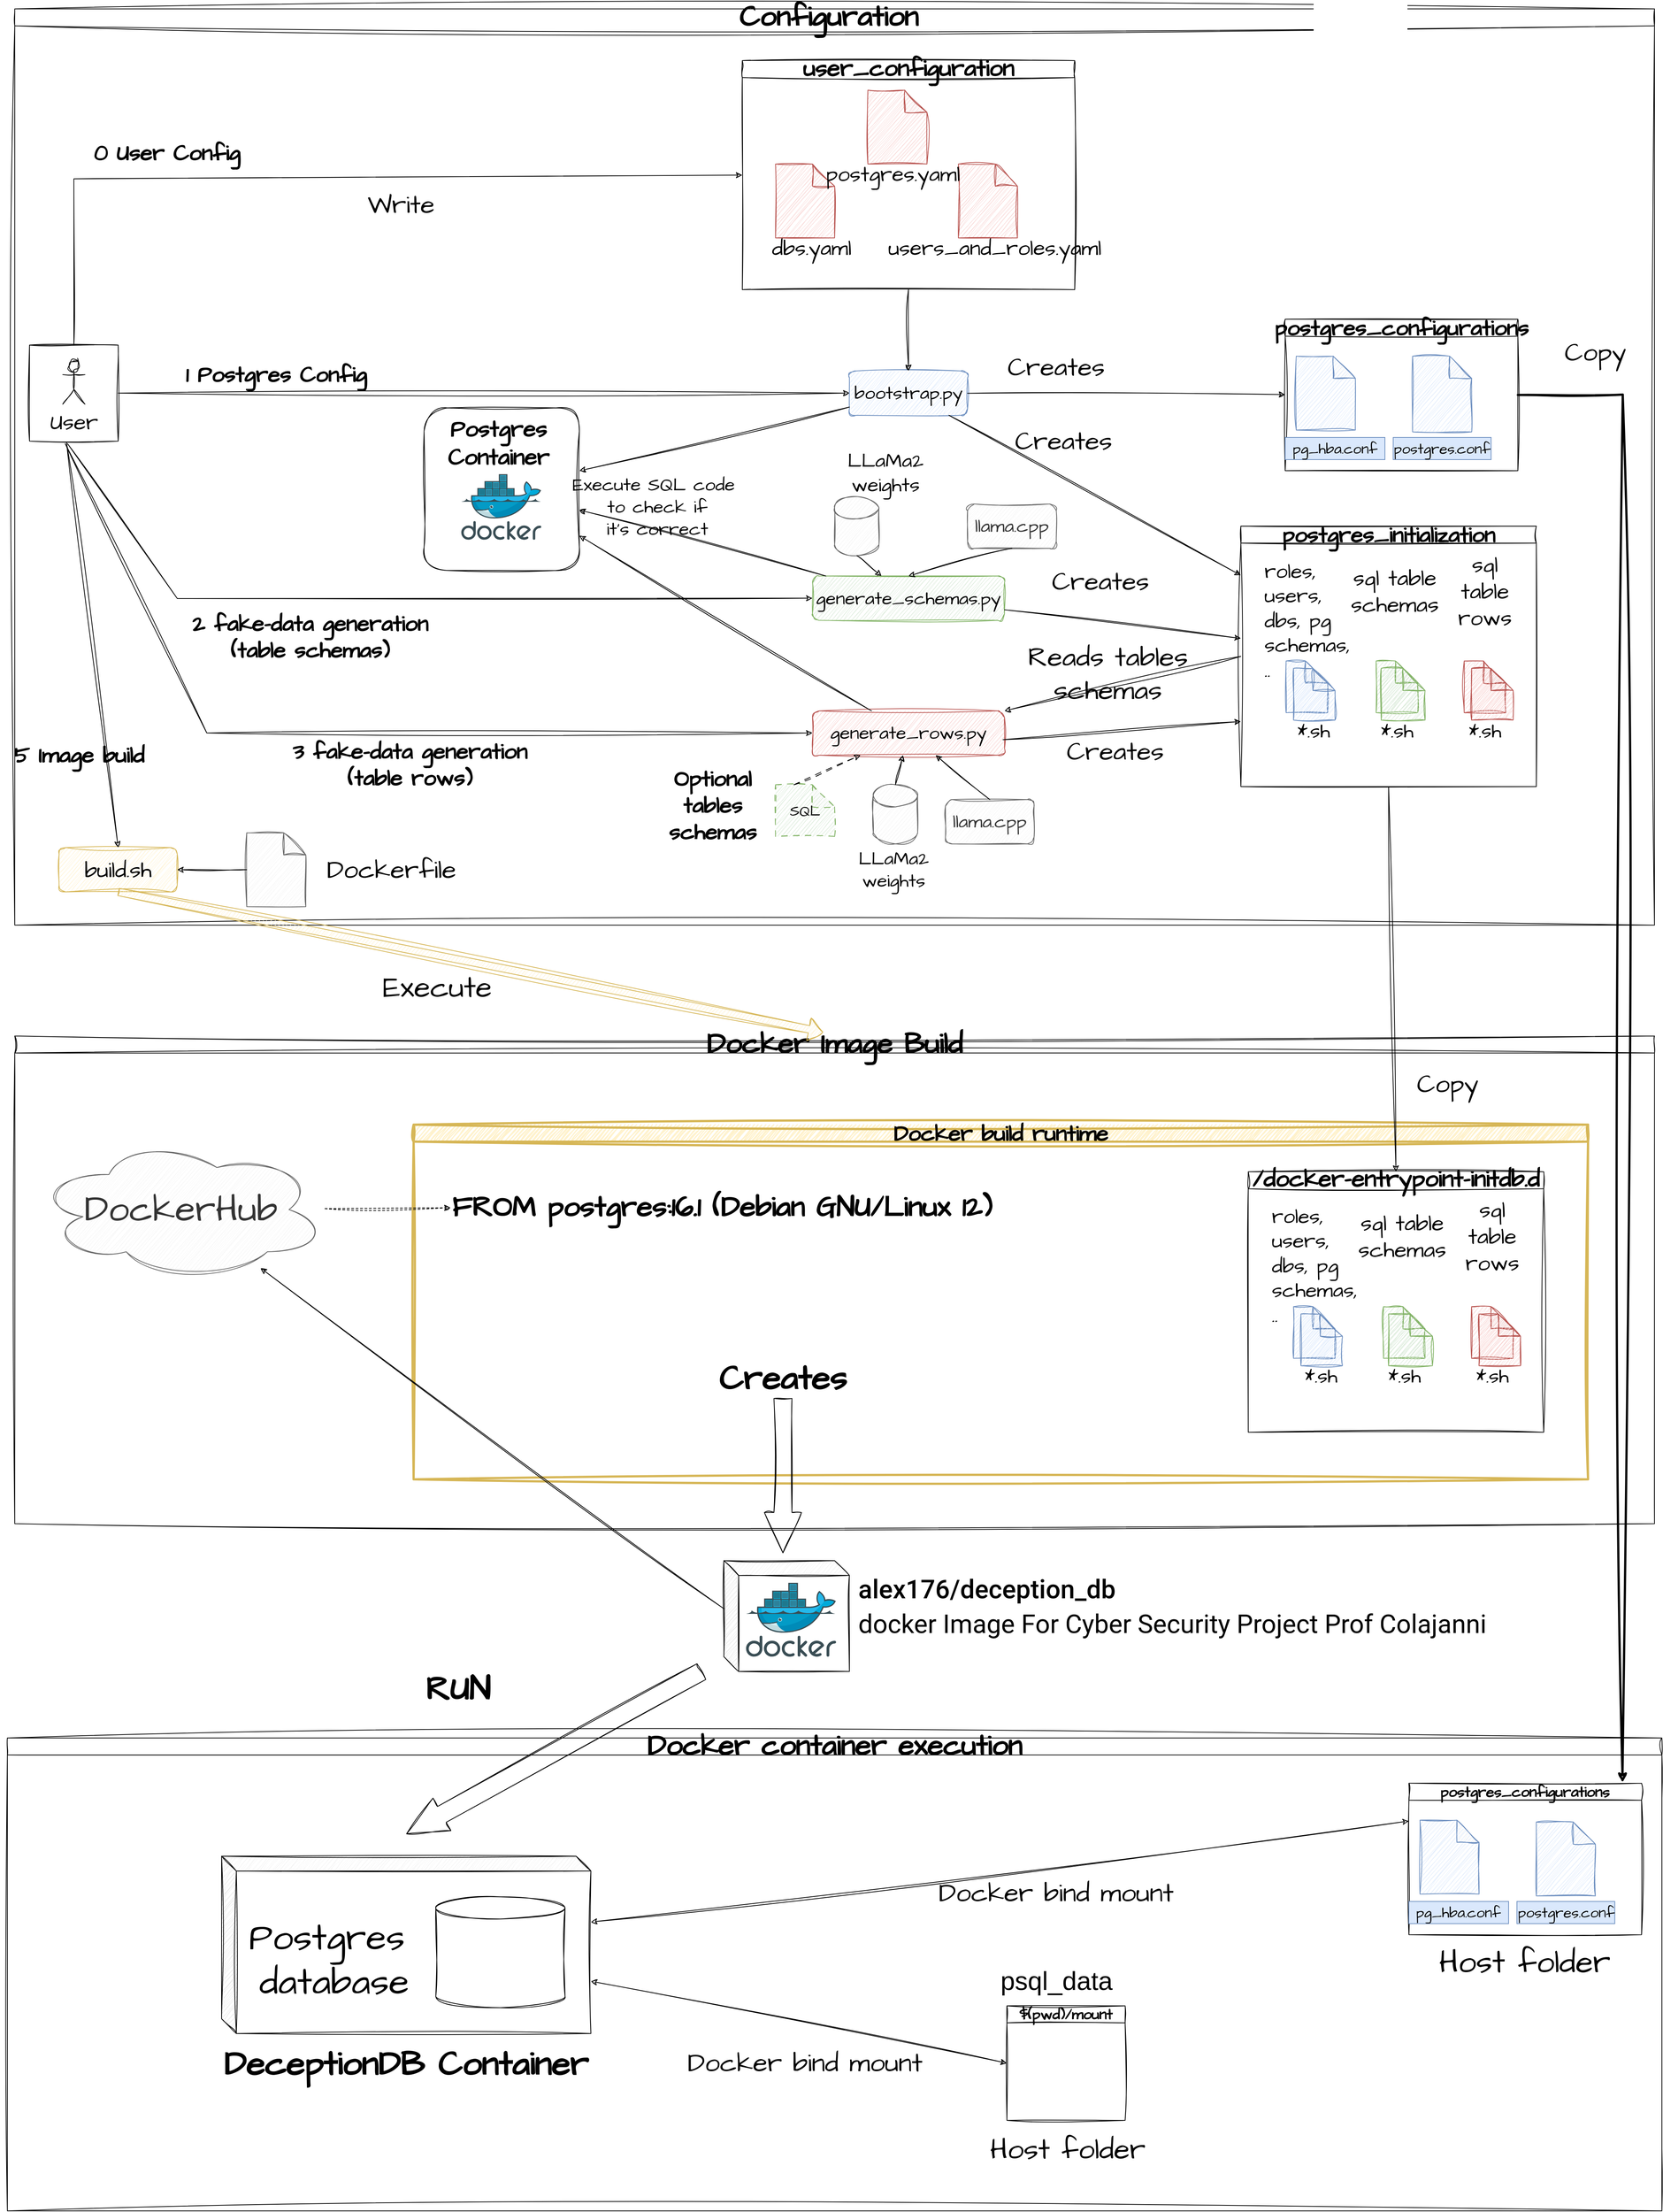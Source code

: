 <mxfile version="22.1.11" type="device">
  <diagram name="Page-1" id="NeK3XjdiZ-DLmEP-HdB3">
    <mxGraphModel dx="7100" dy="4416" grid="1" gridSize="10" guides="1" tooltips="1" connect="1" arrows="1" fold="1" page="1" pageScale="1" pageWidth="850" pageHeight="1100" math="0" shadow="0">
      <root>
        <mxCell id="0" />
        <mxCell id="1" parent="0" />
        <mxCell id="u7gf--NBkjAQ7gdAtoRR-207" value="&lt;font style=&quot;font-size: 39px;&quot;&gt;Configuration&amp;nbsp;&lt;/font&gt;" style="swimlane;whiteSpace=wrap;html=1;sketch=1;hachureGap=4;jiggle=2;curveFitting=1;fontFamily=Architects Daughter;fontSource=https%3A%2F%2Ffonts.googleapis.com%2Fcss%3Ffamily%3DArchitects%2BDaughter;fontSize=20;" parent="1" vertex="1">
          <mxGeometry x="-840" y="-350" width="2220" height="1240" as="geometry" />
        </mxCell>
        <mxCell id="WgfrIu9c5iUUlCu0BucT-2" value="SQL" style="shape=note;whiteSpace=wrap;html=1;backgroundOutline=1;darkOpacity=0.05;sketch=1;hachureGap=4;jiggle=2;curveFitting=1;fontFamily=Architects Daughter;fontSource=https%3A%2F%2Ffonts.googleapis.com%2Fcss%3Ffamily%3DArchitects%2BDaughter;fontSize=20;fillColor=#d5e8d4;strokeColor=#82b366;dashed=1;dashPattern=8 8;" parent="u7gf--NBkjAQ7gdAtoRR-207" vertex="1">
          <mxGeometry x="1030" y="1050" width="80" height="70" as="geometry" />
        </mxCell>
        <mxCell id="WgfrIu9c5iUUlCu0BucT-4" value="Optional&lt;br style=&quot;font-size: 30px;&quot;&gt;tables schemas" style="text;html=1;strokeColor=none;fillColor=none;align=center;verticalAlign=middle;whiteSpace=wrap;rounded=0;fontSize=30;fontFamily=Architects Daughter;fontStyle=1" parent="u7gf--NBkjAQ7gdAtoRR-207" vertex="1">
          <mxGeometry x="890" y="1025" width="110" height="105" as="geometry" />
        </mxCell>
        <mxCell id="Exhd638IV3OhO5gAb91b-2" value="&lt;font style=&quot;font-size: 25px;&quot;&gt;generate_schemas.py&lt;/font&gt;" style="rounded=1;whiteSpace=wrap;html=1;sketch=1;hachureGap=4;jiggle=2;curveFitting=1;fontFamily=Architects Daughter;fontSource=https%3A%2F%2Ffonts.googleapis.com%2Fcss%3Ffamily%3DArchitects%2BDaughter;fontSize=20;fillColor=#d5e8d4;strokeColor=#82b366;" parent="u7gf--NBkjAQ7gdAtoRR-207" vertex="1">
          <mxGeometry x="1080" y="767.5" width="260" height="60" as="geometry" />
        </mxCell>
        <mxCell id="I58NVwEXe63KmJcGhvDg-7" value="&lt;font style=&quot;font-size: 30px;&quot;&gt;postgres_initialization&lt;/font&gt;" style="swimlane;whiteSpace=wrap;html=1;sketch=1;hachureGap=4;jiggle=2;curveFitting=1;fontFamily=Architects Daughter;fontSource=https%3A%2F%2Ffonts.googleapis.com%2Fcss%3Ffamily%3DArchitects%2BDaughter;fontSize=20;startSize=23;" parent="u7gf--NBkjAQ7gdAtoRR-207" vertex="1">
          <mxGeometry x="1660" y="700" width="400" height="352.5" as="geometry" />
        </mxCell>
        <mxCell id="Exhd638IV3OhO5gAb91b-16" value="" style="shape=note;whiteSpace=wrap;html=1;backgroundOutline=1;darkOpacity=0.05;sketch=1;hachureGap=4;jiggle=2;curveFitting=1;fontFamily=Architects Daughter;fontSource=https%3A%2F%2Ffonts.googleapis.com%2Fcss%3Ffamily%3DArchitects%2BDaughter;fontSize=20;fillColor=#dae8fc;strokeColor=#6c8ebf;" parent="I58NVwEXe63KmJcGhvDg-7" vertex="1">
          <mxGeometry x="61.25" y="182.5" width="56.25" height="70" as="geometry" />
        </mxCell>
        <mxCell id="Exhd638IV3OhO5gAb91b-17" value="" style="shape=note;whiteSpace=wrap;html=1;backgroundOutline=1;darkOpacity=0.05;sketch=1;hachureGap=4;jiggle=2;curveFitting=1;fontFamily=Architects Daughter;fontSource=https%3A%2F%2Ffonts.googleapis.com%2Fcss%3Ffamily%3DArchitects%2BDaughter;fontSize=20;fillColor=#dae8fc;strokeColor=#6c8ebf;" parent="I58NVwEXe63KmJcGhvDg-7" vertex="1">
          <mxGeometry x="71.25" y="192.5" width="56.25" height="70" as="geometry" />
        </mxCell>
        <mxCell id="Exhd638IV3OhO5gAb91b-18" value="*.sh" style="text;html=1;strokeColor=none;fillColor=none;align=center;verticalAlign=middle;whiteSpace=wrap;rounded=0;fontSize=27;fontFamily=Architects Daughter;" parent="I58NVwEXe63KmJcGhvDg-7" vertex="1">
          <mxGeometry x="61.25" y="262.5" width="75" height="30" as="geometry" />
        </mxCell>
        <mxCell id="Exhd638IV3OhO5gAb91b-19" value="*.sh" style="text;html=1;strokeColor=none;fillColor=none;align=center;verticalAlign=middle;whiteSpace=wrap;rounded=0;fontSize=27;fontFamily=Architects Daughter;" parent="I58NVwEXe63KmJcGhvDg-7" vertex="1">
          <mxGeometry x="162.97" y="262.5" width="96.56" height="30" as="geometry" />
        </mxCell>
        <mxCell id="Exhd638IV3OhO5gAb91b-20" value="&lt;span style=&quot;font-size: 30px;&quot;&gt;sql table schemas&lt;/span&gt;" style="text;html=1;strokeColor=none;fillColor=none;align=center;verticalAlign=middle;whiteSpace=wrap;rounded=0;fontSize=30;fontFamily=Architects Daughter;" parent="I58NVwEXe63KmJcGhvDg-7" vertex="1">
          <mxGeometry x="173.13" y="72.5" width="70.62" height="30" as="geometry" />
        </mxCell>
        <mxCell id="Exhd638IV3OhO5gAb91b-21" value="&lt;span style=&quot;font-size: 28px;&quot;&gt;roles, users, &lt;br style=&quot;&quot;&gt;dbs, pg schemas, ..&lt;/span&gt;" style="text;html=1;strokeColor=none;fillColor=none;align=left;verticalAlign=middle;whiteSpace=wrap;rounded=0;fontSize=25;fontFamily=Architects Daughter;" parent="I58NVwEXe63KmJcGhvDg-7" vertex="1">
          <mxGeometry x="30.0" y="102.5" width="134.37" height="50" as="geometry" />
        </mxCell>
        <mxCell id="Exhd638IV3OhO5gAb91b-22" value="" style="shape=note;whiteSpace=wrap;html=1;backgroundOutline=1;darkOpacity=0.05;sketch=1;hachureGap=4;jiggle=2;curveFitting=1;fontFamily=Architects Daughter;fontSource=https%3A%2F%2Ffonts.googleapis.com%2Fcss%3Ffamily%3DArchitects%2BDaughter;fontSize=20;fillColor=#d5e8d4;strokeColor=#82b366;" parent="I58NVwEXe63KmJcGhvDg-7" vertex="1">
          <mxGeometry x="183.13" y="182.5" width="56.25" height="70" as="geometry" />
        </mxCell>
        <mxCell id="Exhd638IV3OhO5gAb91b-23" value="" style="shape=note;whiteSpace=wrap;html=1;backgroundOutline=1;darkOpacity=0.05;sketch=1;hachureGap=4;jiggle=2;curveFitting=1;fontFamily=Architects Daughter;fontSource=https%3A%2F%2Ffonts.googleapis.com%2Fcss%3Ffamily%3DArchitects%2BDaughter;fontSize=20;fillColor=#d5e8d4;strokeColor=#82b366;" parent="I58NVwEXe63KmJcGhvDg-7" vertex="1">
          <mxGeometry x="190" y="192.5" width="59.38" height="70" as="geometry" />
        </mxCell>
        <mxCell id="Exhd638IV3OhO5gAb91b-24" value="*.sh" style="text;html=1;strokeColor=none;fillColor=none;align=center;verticalAlign=middle;whiteSpace=wrap;rounded=0;fontSize=27;fontFamily=Architects Daughter;" parent="I58NVwEXe63KmJcGhvDg-7" vertex="1">
          <mxGeometry x="282.19" y="262.5" width="96.56" height="30" as="geometry" />
        </mxCell>
        <mxCell id="Exhd638IV3OhO5gAb91b-25" value="&lt;font style=&quot;font-size: 30px;&quot;&gt;sql table rows&lt;/font&gt;" style="text;html=1;strokeColor=none;fillColor=none;align=center;verticalAlign=middle;whiteSpace=wrap;rounded=0;fontSize=30;fontFamily=Architects Daughter;" parent="I58NVwEXe63KmJcGhvDg-7" vertex="1">
          <mxGeometry x="295.16" y="72.5" width="70.62" height="30" as="geometry" />
        </mxCell>
        <mxCell id="Exhd638IV3OhO5gAb91b-26" value="" style="shape=note;whiteSpace=wrap;html=1;backgroundOutline=1;darkOpacity=0.05;sketch=1;hachureGap=4;jiggle=2;curveFitting=1;fontFamily=Architects Daughter;fontSource=https%3A%2F%2Ffonts.googleapis.com%2Fcss%3Ffamily%3DArchitects%2BDaughter;fontSize=20;fillColor=#f8cecc;strokeColor=#b85450;" parent="I58NVwEXe63KmJcGhvDg-7" vertex="1">
          <mxGeometry x="302.35" y="182.5" width="56.25" height="70" as="geometry" />
        </mxCell>
        <mxCell id="Exhd638IV3OhO5gAb91b-27" value="" style="shape=note;whiteSpace=wrap;html=1;backgroundOutline=1;darkOpacity=0.05;sketch=1;hachureGap=4;jiggle=2;curveFitting=1;fontFamily=Architects Daughter;fontSource=https%3A%2F%2Ffonts.googleapis.com%2Fcss%3Ffamily%3DArchitects%2BDaughter;fontSize=20;fillColor=#f8cecc;strokeColor=#b85450;" parent="I58NVwEXe63KmJcGhvDg-7" vertex="1">
          <mxGeometry x="312.35" y="192.5" width="56.25" height="70" as="geometry" />
        </mxCell>
        <mxCell id="u7gf--NBkjAQ7gdAtoRR-93" value="&lt;font style=&quot;font-size: 30px;&quot;&gt;postgres_configurations&lt;/font&gt;" style="swimlane;whiteSpace=wrap;html=1;sketch=1;hachureGap=4;jiggle=2;curveFitting=1;fontFamily=Architects Daughter;fontSource=https%3A%2F%2Ffonts.googleapis.com%2Fcss%3Ffamily%3DArchitects%2BDaughter;fontSize=20;" parent="u7gf--NBkjAQ7gdAtoRR-207" vertex="1">
          <mxGeometry x="1720" y="420" width="315" height="205" as="geometry" />
        </mxCell>
        <mxCell id="u7gf--NBkjAQ7gdAtoRR-95" value="" style="shape=note;whiteSpace=wrap;html=1;backgroundOutline=1;darkOpacity=0.05;sketch=1;hachureGap=4;jiggle=2;curveFitting=1;fontFamily=Architects Daughter;fontSource=https%3A%2F%2Ffonts.googleapis.com%2Fcss%3Ffamily%3DArchitects%2BDaughter;fontSize=20;fillColor=#dae8fc;strokeColor=#6c8ebf;" parent="u7gf--NBkjAQ7gdAtoRR-93" vertex="1">
          <mxGeometry x="172.5" y="50" width="80" height="102.5" as="geometry" />
        </mxCell>
        <mxCell id="u7gf--NBkjAQ7gdAtoRR-96" value="postgres.conf" style="text;html=1;strokeColor=#6c8ebf;fillColor=#dae8fc;align=center;verticalAlign=middle;whiteSpace=wrap;rounded=0;fontSize=20;fontFamily=Architects Daughter;" parent="u7gf--NBkjAQ7gdAtoRR-93" vertex="1">
          <mxGeometry x="146.25" y="160" width="132.5" height="30" as="geometry" />
        </mxCell>
        <mxCell id="u7gf--NBkjAQ7gdAtoRR-97" value="" style="shape=note;whiteSpace=wrap;html=1;backgroundOutline=1;darkOpacity=0.05;sketch=1;hachureGap=4;jiggle=2;curveFitting=1;fontFamily=Architects Daughter;fontSource=https%3A%2F%2Ffonts.googleapis.com%2Fcss%3Ffamily%3DArchitects%2BDaughter;fontSize=20;fillColor=#dae8fc;strokeColor=#6c8ebf;" parent="u7gf--NBkjAQ7gdAtoRR-93" vertex="1">
          <mxGeometry x="15" y="50" width="80" height="100" as="geometry" />
        </mxCell>
        <mxCell id="u7gf--NBkjAQ7gdAtoRR-98" value="pg_hba.conf" style="text;html=1;strokeColor=#6c8ebf;fillColor=#dae8fc;align=center;verticalAlign=middle;whiteSpace=wrap;rounded=0;fontSize=20;fontFamily=Architects Daughter;" parent="u7gf--NBkjAQ7gdAtoRR-93" vertex="1">
          <mxGeometry y="160" width="135" height="30" as="geometry" />
        </mxCell>
        <mxCell id="I58NVwEXe63KmJcGhvDg-84" value="&lt;font style=&quot;font-size: 30px;&quot;&gt;0 User Config&lt;/font&gt;" style="text;html=1;strokeColor=none;fillColor=none;align=center;verticalAlign=middle;whiteSpace=wrap;rounded=0;fontSize=20;fontFamily=Architects Daughter;fontStyle=1" parent="u7gf--NBkjAQ7gdAtoRR-207" vertex="1">
          <mxGeometry x="80" y="180" width="252.38" height="30" as="geometry" />
        </mxCell>
        <mxCell id="I58NVwEXe63KmJcGhvDg-28" value="" style="shape=cylinder3;whiteSpace=wrap;html=1;boundedLbl=1;backgroundOutline=1;size=15;sketch=1;hachureGap=4;jiggle=2;curveFitting=1;fontFamily=Architects Daughter;fontSource=https%3A%2F%2Ffonts.googleapis.com%2Fcss%3Ffamily%3DArchitects%2BDaughter;fontSize=20;fillColor=#f5f5f5;fontColor=#333333;strokeColor=#666666;" parent="u7gf--NBkjAQ7gdAtoRR-207" vertex="1">
          <mxGeometry x="1162.38" y="1050" width="60" height="80" as="geometry" />
        </mxCell>
        <mxCell id="I58NVwEXe63KmJcGhvDg-29" value="LLaMa2&lt;br style=&quot;font-size: 25px;&quot;&gt;weights" style="text;html=1;strokeColor=none;fillColor=none;align=center;verticalAlign=middle;whiteSpace=wrap;rounded=0;fontSize=25;fontFamily=Architects Daughter;" parent="u7gf--NBkjAQ7gdAtoRR-207" vertex="1">
          <mxGeometry x="1145" y="1150" width="90" height="30" as="geometry" />
        </mxCell>
        <mxCell id="I58NVwEXe63KmJcGhvDg-42" value="llama.cpp" style="rounded=1;whiteSpace=wrap;html=1;sketch=1;hachureGap=4;jiggle=2;curveFitting=1;fontFamily=Architects Daughter;fontSource=https%3A%2F%2Ffonts.googleapis.com%2Fcss%3Ffamily%3DArchitects%2BDaughter;fontSize=25;fillColor=#f5f5f5;fontColor=#333333;strokeColor=#666666;" parent="u7gf--NBkjAQ7gdAtoRR-207" vertex="1">
          <mxGeometry x="1260" y="1070" width="120" height="60" as="geometry" />
        </mxCell>
        <mxCell id="u7gf--NBkjAQ7gdAtoRR-151" value="&lt;font style=&quot;font-size: 25px;&quot;&gt;generate_rows.py&lt;/font&gt;" style="rounded=1;whiteSpace=wrap;html=1;sketch=1;hachureGap=4;jiggle=2;curveFitting=1;fontFamily=Architects Daughter;fontSource=https%3A%2F%2Ffonts.googleapis.com%2Fcss%3Ffamily%3DArchitects%2BDaughter;fontSize=20;fillColor=#f8cecc;strokeColor=#b85450;" parent="u7gf--NBkjAQ7gdAtoRR-207" vertex="1">
          <mxGeometry x="1080" y="950" width="260" height="60" as="geometry" />
        </mxCell>
        <mxCell id="u7gf--NBkjAQ7gdAtoRR-176" value="" style="endArrow=classic;html=1;rounded=0;sketch=1;hachureGap=4;jiggle=2;curveFitting=1;fontFamily=Architects Daughter;fontSource=https%3A%2F%2Ffonts.googleapis.com%2Fcss%3Ffamily%3DArchitects%2BDaughter;fontSize=16;exitX=0.5;exitY=0;exitDx=0;exitDy=0;exitPerimeter=0;" parent="u7gf--NBkjAQ7gdAtoRR-207" source="I58NVwEXe63KmJcGhvDg-28" target="u7gf--NBkjAQ7gdAtoRR-151" edge="1">
          <mxGeometry width="50" height="50" relative="1" as="geometry">
            <mxPoint x="298.12" y="1215" as="sourcePoint" />
            <mxPoint x="168.12" y="1295" as="targetPoint" />
          </mxGeometry>
        </mxCell>
        <mxCell id="u7gf--NBkjAQ7gdAtoRR-177" value="" style="endArrow=classic;html=1;rounded=0;sketch=1;hachureGap=4;jiggle=2;curveFitting=1;fontFamily=Architects Daughter;fontSource=https%3A%2F%2Ffonts.googleapis.com%2Fcss%3Ffamily%3DArchitects%2BDaughter;fontSize=16;exitX=0.5;exitY=0;exitDx=0;exitDy=0;" parent="u7gf--NBkjAQ7gdAtoRR-207" source="I58NVwEXe63KmJcGhvDg-42" target="u7gf--NBkjAQ7gdAtoRR-151" edge="1">
          <mxGeometry width="50" height="50" relative="1" as="geometry">
            <mxPoint x="408.12" y="1385" as="sourcePoint" />
            <mxPoint x="458.12" y="1335" as="targetPoint" />
          </mxGeometry>
        </mxCell>
        <mxCell id="WgfrIu9c5iUUlCu0BucT-5" value="" style="endArrow=classic;html=1;rounded=0;sketch=1;hachureGap=4;jiggle=2;curveFitting=1;fontFamily=Architects Daughter;fontSource=https%3A%2F%2Ffonts.googleapis.com%2Fcss%3Ffamily%3DArchitects%2BDaughter;fontSize=16;exitX=0;exitY=0;exitDx=25;exitDy=0;exitPerimeter=0;entryX=0.25;entryY=1;entryDx=0;entryDy=0;dashed=1;dashPattern=8 8;" parent="u7gf--NBkjAQ7gdAtoRR-207" source="WgfrIu9c5iUUlCu0BucT-2" target="u7gf--NBkjAQ7gdAtoRR-151" edge="1">
          <mxGeometry width="50" height="50" relative="1" as="geometry">
            <mxPoint x="168.12" y="1160" as="sourcePoint" />
            <mxPoint x="218.12" y="1140" as="targetPoint" />
          </mxGeometry>
        </mxCell>
        <mxCell id="Exhd638IV3OhO5gAb91b-31" value="" style="group;fillColor=#f5f5f5;fontColor=#333333;strokeColor=#666666;" parent="u7gf--NBkjAQ7gdAtoRR-207" vertex="1" connectable="0">
          <mxGeometry x="20" y="455" width="120" height="130" as="geometry" />
        </mxCell>
        <mxCell id="Exhd638IV3OhO5gAb91b-30" value="" style="rounded=0;whiteSpace=wrap;html=1;sketch=1;hachureGap=4;jiggle=2;curveFitting=1;fontFamily=Architects Daughter;fontSource=https%3A%2F%2Ffonts.googleapis.com%2Fcss%3Ffamily%3DArchitects%2BDaughter;fontSize=20;" parent="Exhd638IV3OhO5gAb91b-31" vertex="1">
          <mxGeometry width="120" height="130" as="geometry" />
        </mxCell>
        <mxCell id="I58NVwEXe63KmJcGhvDg-4" value="&lt;font style=&quot;font-size: 30px;&quot;&gt;User&lt;/font&gt;" style="shape=umlActor;verticalLabelPosition=bottom;verticalAlign=top;html=1;outlineConnect=0;sketch=1;hachureGap=4;jiggle=2;curveFitting=1;fontFamily=Architects Daughter;fontSource=https%3A%2F%2Ffonts.googleapis.com%2Fcss%3Ffamily%3DArchitects%2BDaughter;fontSize=20;" parent="Exhd638IV3OhO5gAb91b-31" vertex="1">
          <mxGeometry x="45" y="20" width="30" height="60" as="geometry" />
        </mxCell>
        <mxCell id="Exhd638IV3OhO5gAb91b-33" value="" style="endArrow=classic;html=1;rounded=0;sketch=1;hachureGap=4;jiggle=2;curveFitting=1;fontFamily=Architects Daughter;fontSource=https%3A%2F%2Ffonts.googleapis.com%2Fcss%3Ffamily%3DArchitects%2BDaughter;fontSize=16;exitX=0.429;exitY=1.027;exitDx=0;exitDy=0;exitPerimeter=0;entryX=0;entryY=0.5;entryDx=0;entryDy=0;" parent="u7gf--NBkjAQ7gdAtoRR-207" source="Exhd638IV3OhO5gAb91b-30" target="Exhd638IV3OhO5gAb91b-2" edge="1">
          <mxGeometry width="50" height="50" relative="1" as="geometry">
            <mxPoint x="130" y="720" as="sourcePoint" />
            <mxPoint x="180" y="670" as="targetPoint" />
            <Array as="points">
              <mxPoint x="220" y="798" />
            </Array>
          </mxGeometry>
        </mxCell>
        <mxCell id="u7gf--NBkjAQ7gdAtoRR-3" value="2 fake-data generation &lt;br&gt;(table schemas)" style="text;html=1;strokeColor=none;fillColor=none;align=center;verticalAlign=middle;whiteSpace=wrap;rounded=0;fontSize=30;fontFamily=Architects Daughter;fontStyle=1" parent="u7gf--NBkjAQ7gdAtoRR-207" vertex="1">
          <mxGeometry x="50" y="797.5" width="700" height="105" as="geometry" />
        </mxCell>
        <mxCell id="Exhd638IV3OhO5gAb91b-34" value="" style="endArrow=classic;html=1;rounded=0;sketch=1;hachureGap=4;jiggle=2;curveFitting=1;fontFamily=Architects Daughter;fontSource=https%3A%2F%2Ffonts.googleapis.com%2Fcss%3Ffamily%3DArchitects%2BDaughter;fontSize=16;exitX=0.403;exitY=1.027;exitDx=0;exitDy=0;exitPerimeter=0;entryX=0;entryY=0.5;entryDx=0;entryDy=0;" parent="u7gf--NBkjAQ7gdAtoRR-207" source="Exhd638IV3OhO5gAb91b-30" target="u7gf--NBkjAQ7gdAtoRR-151" edge="1">
          <mxGeometry width="50" height="50" relative="1" as="geometry">
            <mxPoint x="81" y="599" as="sourcePoint" />
            <mxPoint x="320" y="780" as="targetPoint" />
            <Array as="points">
              <mxPoint x="260" y="980" />
            </Array>
          </mxGeometry>
        </mxCell>
        <mxCell id="Exhd638IV3OhO5gAb91b-3" value="3 fake-data generation (table rows)" style="text;html=1;strokeColor=none;fillColor=none;align=center;verticalAlign=middle;whiteSpace=wrap;rounded=0;fontSize=30;fontFamily=Architects Daughter;fontStyle=1" parent="u7gf--NBkjAQ7gdAtoRR-207" vertex="1">
          <mxGeometry x="350" y="970" width="370" height="105" as="geometry" />
        </mxCell>
        <mxCell id="Exhd638IV3OhO5gAb91b-43" value="" style="shape=cylinder3;whiteSpace=wrap;html=1;boundedLbl=1;backgroundOutline=1;size=15;sketch=1;hachureGap=4;jiggle=2;curveFitting=1;fontFamily=Architects Daughter;fontSource=https%3A%2F%2Ffonts.googleapis.com%2Fcss%3Ffamily%3DArchitects%2BDaughter;fontSize=20;fillColor=#f5f5f5;fontColor=#333333;strokeColor=#666666;" parent="u7gf--NBkjAQ7gdAtoRR-207" vertex="1">
          <mxGeometry x="1110" y="660" width="60" height="80" as="geometry" />
        </mxCell>
        <mxCell id="Exhd638IV3OhO5gAb91b-44" value="LLaMa2&lt;br style=&quot;font-size: 27px;&quot;&gt;weights" style="text;html=1;strokeColor=none;fillColor=none;align=center;verticalAlign=middle;whiteSpace=wrap;rounded=0;fontSize=27;fontFamily=Architects Daughter;" parent="u7gf--NBkjAQ7gdAtoRR-207" vertex="1">
          <mxGeometry x="1067.62" y="592.5" width="222.38" height="70" as="geometry" />
        </mxCell>
        <mxCell id="Exhd638IV3OhO5gAb91b-45" value="llama.cpp" style="rounded=1;whiteSpace=wrap;html=1;sketch=1;hachureGap=4;jiggle=2;curveFitting=1;fontFamily=Architects Daughter;fontSource=https%3A%2F%2Ffonts.googleapis.com%2Fcss%3Ffamily%3DArchitects%2BDaughter;fontSize=25;fillColor=#f5f5f5;fontColor=#333333;strokeColor=#666666;" parent="u7gf--NBkjAQ7gdAtoRR-207" vertex="1">
          <mxGeometry x="1290" y="670" width="120" height="60" as="geometry" />
        </mxCell>
        <mxCell id="Exhd638IV3OhO5gAb91b-46" value="" style="endArrow=classic;html=1;rounded=0;sketch=1;hachureGap=4;jiggle=2;curveFitting=1;fontFamily=Architects Daughter;fontSource=https%3A%2F%2Ffonts.googleapis.com%2Fcss%3Ffamily%3DArchitects%2BDaughter;fontSize=16;exitX=0.5;exitY=1;exitDx=0;exitDy=0;exitPerimeter=0;" parent="u7gf--NBkjAQ7gdAtoRR-207" source="Exhd638IV3OhO5gAb91b-43" edge="1" target="Exhd638IV3OhO5gAb91b-2">
          <mxGeometry width="50" height="50" relative="1" as="geometry">
            <mxPoint x="285.25" y="930" as="sourcePoint" />
            <mxPoint x="440" y="825" as="targetPoint" />
          </mxGeometry>
        </mxCell>
        <mxCell id="Exhd638IV3OhO5gAb91b-47" value="" style="endArrow=classic;html=1;rounded=0;sketch=1;hachureGap=4;jiggle=2;curveFitting=1;fontFamily=Architects Daughter;fontSource=https%3A%2F%2Ffonts.googleapis.com%2Fcss%3Ffamily%3DArchitects%2BDaughter;fontSize=16;exitX=0.5;exitY=1;exitDx=0;exitDy=0;entryX=0.5;entryY=0;entryDx=0;entryDy=0;" parent="u7gf--NBkjAQ7gdAtoRR-207" source="Exhd638IV3OhO5gAb91b-45" target="Exhd638IV3OhO5gAb91b-2" edge="1">
          <mxGeometry width="50" height="50" relative="1" as="geometry">
            <mxPoint x="395.25" y="1100" as="sourcePoint" />
            <mxPoint x="459.25" y="885" as="targetPoint" />
          </mxGeometry>
        </mxCell>
        <mxCell id="Exhd638IV3OhO5gAb91b-50" value="Reads tables schemas" style="text;html=1;strokeColor=none;fillColor=none;align=center;verticalAlign=middle;whiteSpace=wrap;rounded=0;fontSize=37;fontFamily=Architects Daughter;" parent="u7gf--NBkjAQ7gdAtoRR-207" vertex="1">
          <mxGeometry x="1370" y="863" width="220" height="75" as="geometry" />
        </mxCell>
        <mxCell id="VpPWr0_xW_Otw61e6Fki-6" value="" style="group" parent="u7gf--NBkjAQ7gdAtoRR-207" vertex="1" connectable="0">
          <mxGeometry x="460" y="540" width="680" height="220" as="geometry" />
        </mxCell>
        <mxCell id="VpPWr0_xW_Otw61e6Fki-4" value="" style="rounded=1;whiteSpace=wrap;html=1;sketch=1;hachureGap=4;jiggle=2;curveFitting=1;fontFamily=Architects Daughter;fontSource=https%3A%2F%2Ffonts.googleapis.com%2Fcss%3Ffamily%3DArchitects%2BDaughter;fontSize=20;" parent="VpPWr0_xW_Otw61e6Fki-6" vertex="1">
          <mxGeometry x="94.168" width="210.23" height="220" as="geometry" />
        </mxCell>
        <mxCell id="VpPWr0_xW_Otw61e6Fki-3" value="" style="image;sketch=0;aspect=fixed;html=1;points=[];align=center;fontSize=12;image=img/lib/mscae/Docker.svg;hachureGap=4;jiggle=2;curveFitting=1;fontFamily=Architects Daughter;fontSource=https%3A%2F%2Ffonts.googleapis.com%2Fcss%3Ffamily%3DArchitects%2BDaughter;" parent="VpPWr0_xW_Otw61e6Fki-6" vertex="1">
          <mxGeometry x="144.472" y="89.63" width="108.341" height="88.841" as="geometry" />
        </mxCell>
        <mxCell id="VpPWr0_xW_Otw61e6Fki-2" value="&lt;font style=&quot;font-size: 31px;&quot;&gt;Postgres&lt;br&gt;Container&lt;/font&gt;" style="text;html=1;strokeColor=none;fillColor=none;align=center;verticalAlign=middle;whiteSpace=wrap;rounded=0;fontSize=20;fontFamily=Architects Daughter;fontStyle=1" parent="VpPWr0_xW_Otw61e6Fki-6" vertex="1">
          <mxGeometry y="24.444" width="390" height="48.889" as="geometry" />
        </mxCell>
        <mxCell id="8hLAU85k_4dP0HkccDnN-6" value="&lt;font style=&quot;font-size: 25px;&quot;&gt;Execute SQL code&amp;nbsp;&lt;br&gt;to&amp;nbsp;check if &lt;br&gt;it&#39;s correct&lt;/font&gt;" style="text;html=1;strokeColor=none;fillColor=none;align=center;verticalAlign=middle;whiteSpace=wrap;rounded=0;fontSize=25;fontFamily=Architects Daughter;" vertex="1" parent="VpPWr0_xW_Otw61e6Fki-6">
          <mxGeometry x="290" y="74.05" width="240" height="120" as="geometry" />
        </mxCell>
        <mxCell id="I58NVwEXe63KmJcGhvDg-12" value="Creates" style="text;html=1;strokeColor=none;fillColor=none;align=center;verticalAlign=middle;whiteSpace=wrap;rounded=0;fontSize=35;fontFamily=Architects Daughter;" parent="u7gf--NBkjAQ7gdAtoRR-207" vertex="1">
          <mxGeometry x="1340" y="550" width="160" height="70" as="geometry" />
        </mxCell>
        <mxCell id="I58NVwEXe63KmJcGhvDg-1" value="bootstrap.py" style="rounded=1;whiteSpace=wrap;html=1;sketch=1;hachureGap=4;jiggle=2;curveFitting=1;fontFamily=Architects Daughter;fontSource=https%3A%2F%2Ffonts.googleapis.com%2Fcss%3Ffamily%3DArchitects%2BDaughter;fontSize=25;fillColor=#dae8fc;strokeColor=#6c8ebf;" parent="u7gf--NBkjAQ7gdAtoRR-207" vertex="1">
          <mxGeometry x="1130" y="490" width="160" height="60" as="geometry" />
        </mxCell>
        <mxCell id="Exhd638IV3OhO5gAb91b-32" value="" style="endArrow=classic;html=1;rounded=0;sketch=1;hachureGap=4;jiggle=2;curveFitting=1;fontFamily=Architects Daughter;fontSource=https%3A%2F%2Ffonts.googleapis.com%2Fcss%3Ffamily%3DArchitects%2BDaughter;fontSize=16;exitX=1;exitY=0.5;exitDx=0;exitDy=0;entryX=0;entryY=0.5;entryDx=0;entryDy=0;" parent="u7gf--NBkjAQ7gdAtoRR-207" source="Exhd638IV3OhO5gAb91b-30" target="I58NVwEXe63KmJcGhvDg-1" edge="1">
          <mxGeometry width="50" height="50" relative="1" as="geometry">
            <mxPoint x="250" y="580" as="sourcePoint" />
            <mxPoint x="300" y="530" as="targetPoint" />
          </mxGeometry>
        </mxCell>
        <mxCell id="8hLAU85k_4dP0HkccDnN-19" value="" style="endArrow=classic;html=1;rounded=0;sketch=1;hachureGap=4;jiggle=2;curveFitting=1;fontFamily=Architects Daughter;fontSource=https%3A%2F%2Ffonts.googleapis.com%2Fcss%3Ffamily%3DArchitects%2BDaughter;fontSize=16;" edge="1" parent="u7gf--NBkjAQ7gdAtoRR-207" source="I58NVwEXe63KmJcGhvDg-1" target="u7gf--NBkjAQ7gdAtoRR-93">
          <mxGeometry width="50" height="50" relative="1" as="geometry">
            <mxPoint x="1310" y="440" as="sourcePoint" />
            <mxPoint x="1360" y="390" as="targetPoint" />
          </mxGeometry>
        </mxCell>
        <mxCell id="8hLAU85k_4dP0HkccDnN-20" value="" style="endArrow=classic;html=1;rounded=0;sketch=1;hachureGap=4;jiggle=2;curveFitting=1;fontFamily=Architects Daughter;fontSource=https%3A%2F%2Ffonts.googleapis.com%2Fcss%3Ffamily%3DArchitects%2BDaughter;fontSize=16;" edge="1" parent="u7gf--NBkjAQ7gdAtoRR-207" source="I58NVwEXe63KmJcGhvDg-1" target="I58NVwEXe63KmJcGhvDg-7">
          <mxGeometry width="50" height="50" relative="1" as="geometry">
            <mxPoint x="1320" y="440" as="sourcePoint" />
            <mxPoint x="1370" y="390" as="targetPoint" />
          </mxGeometry>
        </mxCell>
        <mxCell id="8hLAU85k_4dP0HkccDnN-21" value="" style="endArrow=classic;html=1;rounded=0;sketch=1;hachureGap=4;jiggle=2;curveFitting=1;fontFamily=Architects Daughter;fontSource=https%3A%2F%2Ffonts.googleapis.com%2Fcss%3Ffamily%3DArchitects%2BDaughter;fontSize=16;" edge="1" parent="u7gf--NBkjAQ7gdAtoRR-207" source="Exhd638IV3OhO5gAb91b-2" target="I58NVwEXe63KmJcGhvDg-7">
          <mxGeometry width="50" height="50" relative="1" as="geometry">
            <mxPoint x="1460" y="1000" as="sourcePoint" />
            <mxPoint x="1510" y="950" as="targetPoint" />
          </mxGeometry>
        </mxCell>
        <mxCell id="8hLAU85k_4dP0HkccDnN-22" value="" style="endArrow=classic;html=1;rounded=0;sketch=1;hachureGap=4;jiggle=2;curveFitting=1;fontFamily=Architects Daughter;fontSource=https%3A%2F%2Ffonts.googleapis.com%2Fcss%3Ffamily%3DArchitects%2BDaughter;fontSize=16;entryX=1;entryY=0;entryDx=0;entryDy=0;exitX=0;exitY=0.5;exitDx=0;exitDy=0;" edge="1" parent="u7gf--NBkjAQ7gdAtoRR-207" source="I58NVwEXe63KmJcGhvDg-7" target="u7gf--NBkjAQ7gdAtoRR-151">
          <mxGeometry width="50" height="50" relative="1" as="geometry">
            <mxPoint x="1650" y="930" as="sourcePoint" />
            <mxPoint x="1510" y="950" as="targetPoint" />
          </mxGeometry>
        </mxCell>
        <mxCell id="8hLAU85k_4dP0HkccDnN-23" value="" style="edgeStyle=orthogonalEdgeStyle;rounded=0;sketch=1;hachureGap=4;jiggle=2;curveFitting=1;orthogonalLoop=1;jettySize=auto;html=1;fontFamily=Architects Daughter;fontSource=https%3A%2F%2Ffonts.googleapis.com%2Fcss%3Ffamily%3DArchitects%2BDaughter;fontSize=16;" edge="1" parent="u7gf--NBkjAQ7gdAtoRR-207" source="u7gf--NBkjAQ7gdAtoRR-4" target="I58NVwEXe63KmJcGhvDg-1">
          <mxGeometry relative="1" as="geometry" />
        </mxCell>
        <mxCell id="u7gf--NBkjAQ7gdAtoRR-4" value="&lt;font style=&quot;font-size: 32px;&quot;&gt;user_configuration&lt;/font&gt;" style="swimlane;whiteSpace=wrap;html=1;sketch=1;hachureGap=4;jiggle=2;curveFitting=1;fontFamily=Architects Daughter;fontSource=https%3A%2F%2Ffonts.googleapis.com%2Fcss%3Ffamily%3DArchitects%2BDaughter;fontSize=20;" parent="u7gf--NBkjAQ7gdAtoRR-207" vertex="1">
          <mxGeometry x="985" y="70" width="450" height="310" as="geometry" />
        </mxCell>
        <mxCell id="u7gf--NBkjAQ7gdAtoRR-5" value="" style="shape=note;whiteSpace=wrap;html=1;backgroundOutline=1;darkOpacity=0.05;sketch=1;hachureGap=4;jiggle=2;curveFitting=1;fontFamily=Architects Daughter;fontSource=https%3A%2F%2Ffonts.googleapis.com%2Fcss%3Ffamily%3DArchitects%2BDaughter;fontSize=20;fillColor=#f8cecc;strokeColor=#b85450;" parent="u7gf--NBkjAQ7gdAtoRR-4" vertex="1">
          <mxGeometry x="45" y="140" width="80" height="100" as="geometry" />
        </mxCell>
        <mxCell id="u7gf--NBkjAQ7gdAtoRR-6" value="dbs.yaml" style="text;html=1;strokeColor=none;fillColor=none;align=center;verticalAlign=middle;whiteSpace=wrap;rounded=0;fontSize=29;fontFamily=Architects Daughter;" parent="u7gf--NBkjAQ7gdAtoRR-4" vertex="1">
          <mxGeometry y="240" width="187.5" height="30" as="geometry" />
        </mxCell>
        <mxCell id="u7gf--NBkjAQ7gdAtoRR-7" value="" style="shape=note;whiteSpace=wrap;html=1;backgroundOutline=1;darkOpacity=0.05;sketch=1;hachureGap=4;jiggle=2;curveFitting=1;fontFamily=Architects Daughter;fontSource=https%3A%2F%2Ffonts.googleapis.com%2Fcss%3Ffamily%3DArchitects%2BDaughter;fontSize=20;fillColor=#f8cecc;strokeColor=#b85450;" parent="u7gf--NBkjAQ7gdAtoRR-4" vertex="1">
          <mxGeometry x="292.5" y="140" width="80" height="100" as="geometry" />
        </mxCell>
        <mxCell id="u7gf--NBkjAQ7gdAtoRR-8" value="users_and_roles.yaml" style="text;html=1;strokeColor=none;fillColor=none;align=center;verticalAlign=middle;whiteSpace=wrap;rounded=0;fontSize=29;fontFamily=Architects Daughter;" parent="u7gf--NBkjAQ7gdAtoRR-4" vertex="1">
          <mxGeometry x="247.5" y="240" width="187.5" height="30" as="geometry" />
        </mxCell>
        <mxCell id="u7gf--NBkjAQ7gdAtoRR-20" value="" style="shape=note;whiteSpace=wrap;html=1;backgroundOutline=1;darkOpacity=0.05;sketch=1;hachureGap=4;jiggle=2;curveFitting=1;fontFamily=Architects Daughter;fontSource=https%3A%2F%2Ffonts.googleapis.com%2Fcss%3Ffamily%3DArchitects%2BDaughter;fontSize=20;fillColor=#f8cecc;strokeColor=#b85450;" parent="u7gf--NBkjAQ7gdAtoRR-4" vertex="1">
          <mxGeometry x="170" y="40" width="80" height="100" as="geometry" />
        </mxCell>
        <mxCell id="u7gf--NBkjAQ7gdAtoRR-21" value="postgres.yaml" style="text;html=1;strokeColor=none;fillColor=none;align=center;verticalAlign=middle;whiteSpace=wrap;rounded=0;fontSize=29;fontFamily=Architects Daughter;" parent="u7gf--NBkjAQ7gdAtoRR-4" vertex="1">
          <mxGeometry x="110" y="140" width="187.5" height="30" as="geometry" />
        </mxCell>
        <mxCell id="8hLAU85k_4dP0HkccDnN-24" value="" style="endArrow=classic;html=1;rounded=0;sketch=1;hachureGap=4;jiggle=2;curveFitting=1;fontFamily=Architects Daughter;fontSource=https%3A%2F%2Ffonts.googleapis.com%2Fcss%3Ffamily%3DArchitects%2BDaughter;fontSize=16;entryX=0;entryY=0.5;entryDx=0;entryDy=0;exitX=0.5;exitY=0;exitDx=0;exitDy=0;" edge="1" parent="u7gf--NBkjAQ7gdAtoRR-207" source="Exhd638IV3OhO5gAb91b-30" target="u7gf--NBkjAQ7gdAtoRR-4">
          <mxGeometry width="50" height="50" relative="1" as="geometry">
            <mxPoint x="410" y="340" as="sourcePoint" />
            <mxPoint x="460" y="290" as="targetPoint" />
            <Array as="points">
              <mxPoint x="80" y="230" />
            </Array>
          </mxGeometry>
        </mxCell>
        <mxCell id="8hLAU85k_4dP0HkccDnN-25" value="Write" style="text;html=1;strokeColor=none;fillColor=none;align=center;verticalAlign=middle;whiteSpace=wrap;rounded=0;fontSize=35;fontFamily=Architects Daughter;" vertex="1" parent="u7gf--NBkjAQ7gdAtoRR-207">
          <mxGeometry x="442.87" y="230" width="160" height="70" as="geometry" />
        </mxCell>
        <mxCell id="8hLAU85k_4dP0HkccDnN-26" value="&lt;font style=&quot;font-size: 30px;&quot;&gt;1 Postgres Config&lt;/font&gt;" style="text;html=1;strokeColor=none;fillColor=none;align=center;verticalAlign=middle;whiteSpace=wrap;rounded=0;fontSize=20;fontFamily=Architects Daughter;fontStyle=1" vertex="1" parent="u7gf--NBkjAQ7gdAtoRR-207">
          <mxGeometry x="178.12" y="480" width="351.88" height="30" as="geometry" />
        </mxCell>
        <mxCell id="8hLAU85k_4dP0HkccDnN-27" value="" style="endArrow=classic;html=1;rounded=0;sketch=1;hachureGap=4;jiggle=2;curveFitting=1;fontFamily=Architects Daughter;fontSource=https%3A%2F%2Ffonts.googleapis.com%2Fcss%3Ffamily%3DArchitects%2BDaughter;fontSize=16;" edge="1" parent="u7gf--NBkjAQ7gdAtoRR-207" source="u7gf--NBkjAQ7gdAtoRR-151" target="VpPWr0_xW_Otw61e6Fki-4">
          <mxGeometry width="50" height="50" relative="1" as="geometry">
            <mxPoint x="990" y="920" as="sourcePoint" />
            <mxPoint x="1040" y="870" as="targetPoint" />
          </mxGeometry>
        </mxCell>
        <mxCell id="8hLAU85k_4dP0HkccDnN-28" value="" style="endArrow=classic;html=1;rounded=0;sketch=1;hachureGap=4;jiggle=2;curveFitting=1;fontFamily=Architects Daughter;fontSource=https%3A%2F%2Ffonts.googleapis.com%2Fcss%3Ffamily%3DArchitects%2BDaughter;fontSize=16;" edge="1" parent="u7gf--NBkjAQ7gdAtoRR-207" source="I58NVwEXe63KmJcGhvDg-1" target="VpPWr0_xW_Otw61e6Fki-4">
          <mxGeometry width="50" height="50" relative="1" as="geometry">
            <mxPoint x="900" y="440" as="sourcePoint" />
            <mxPoint x="950" y="390" as="targetPoint" />
          </mxGeometry>
        </mxCell>
        <mxCell id="8hLAU85k_4dP0HkccDnN-29" value="" style="endArrow=classic;html=1;rounded=0;sketch=1;hachureGap=4;jiggle=2;curveFitting=1;fontFamily=Architects Daughter;fontSource=https%3A%2F%2Ffonts.googleapis.com%2Fcss%3Ffamily%3DArchitects%2BDaughter;fontSize=16;" edge="1" parent="u7gf--NBkjAQ7gdAtoRR-207" source="Exhd638IV3OhO5gAb91b-2" target="VpPWr0_xW_Otw61e6Fki-4">
          <mxGeometry width="50" height="50" relative="1" as="geometry">
            <mxPoint x="1275.6" y="657.19" as="sourcePoint" />
            <mxPoint x="899.998" y="665.003" as="targetPoint" />
          </mxGeometry>
        </mxCell>
        <mxCell id="8hLAU85k_4dP0HkccDnN-30" value="Creates" style="text;html=1;strokeColor=none;fillColor=none;align=center;verticalAlign=middle;whiteSpace=wrap;rounded=0;fontSize=35;fontFamily=Architects Daughter;" vertex="1" parent="u7gf--NBkjAQ7gdAtoRR-207">
          <mxGeometry x="1330" y="450" width="160" height="70" as="geometry" />
        </mxCell>
        <mxCell id="8hLAU85k_4dP0HkccDnN-32" value="Creates" style="text;html=1;strokeColor=none;fillColor=none;align=center;verticalAlign=middle;whiteSpace=wrap;rounded=0;fontSize=35;fontFamily=Architects Daughter;" vertex="1" parent="u7gf--NBkjAQ7gdAtoRR-207">
          <mxGeometry x="1390" y="740" width="160" height="70" as="geometry" />
        </mxCell>
        <mxCell id="8hLAU85k_4dP0HkccDnN-33" value="" style="endArrow=classic;html=1;rounded=0;sketch=1;hachureGap=4;jiggle=2;curveFitting=1;fontFamily=Architects Daughter;fontSource=https%3A%2F%2Ffonts.googleapis.com%2Fcss%3Ffamily%3DArchitects%2BDaughter;fontSize=16;exitX=0.992;exitY=0.65;exitDx=0;exitDy=0;exitPerimeter=0;entryX=0;entryY=0.75;entryDx=0;entryDy=0;" edge="1" parent="u7gf--NBkjAQ7gdAtoRR-207" source="u7gf--NBkjAQ7gdAtoRR-151" target="I58NVwEXe63KmJcGhvDg-7">
          <mxGeometry width="50" height="50" relative="1" as="geometry">
            <mxPoint x="1530" y="990" as="sourcePoint" />
            <mxPoint x="1660" y="1020" as="targetPoint" />
          </mxGeometry>
        </mxCell>
        <mxCell id="8hLAU85k_4dP0HkccDnN-34" value="Creates" style="text;html=1;strokeColor=none;fillColor=none;align=center;verticalAlign=middle;whiteSpace=wrap;rounded=0;fontSize=35;fontFamily=Architects Daughter;" vertex="1" parent="u7gf--NBkjAQ7gdAtoRR-207">
          <mxGeometry x="1410" y="970" width="160" height="70" as="geometry" />
        </mxCell>
        <mxCell id="I58NVwEXe63KmJcGhvDg-37" value="" style="shape=note;whiteSpace=wrap;html=1;backgroundOutline=1;darkOpacity=0.05;sketch=1;hachureGap=4;jiggle=2;curveFitting=1;fontFamily=Architects Daughter;fontSource=https%3A%2F%2Ffonts.googleapis.com%2Fcss%3Ffamily%3DArchitects%2BDaughter;fontSize=20;fillColor=#f5f5f5;strokeColor=#666666;fontColor=#333333;" parent="u7gf--NBkjAQ7gdAtoRR-207" vertex="1">
          <mxGeometry x="314.06" y="1115" width="80" height="100" as="geometry" />
        </mxCell>
        <mxCell id="I58NVwEXe63KmJcGhvDg-13" value="&lt;font style=&quot;font-size: 30px;&quot;&gt;build.sh&lt;/font&gt;" style="rounded=1;whiteSpace=wrap;html=1;sketch=1;hachureGap=4;jiggle=2;curveFitting=1;fontFamily=Architects Daughter;fontSource=https%3A%2F%2Ffonts.googleapis.com%2Fcss%3Ffamily%3DArchitects%2BDaughter;fontSize=25;fillColor=#fff2cc;strokeColor=#d6b656;" parent="u7gf--NBkjAQ7gdAtoRR-207" vertex="1">
          <mxGeometry x="60" y="1135" width="160" height="60" as="geometry" />
        </mxCell>
        <mxCell id="I58NVwEXe63KmJcGhvDg-39" value="" style="edgeStyle=orthogonalEdgeStyle;rounded=0;sketch=1;hachureGap=4;jiggle=2;curveFitting=1;orthogonalLoop=1;jettySize=auto;html=1;fontFamily=Architects Daughter;fontSource=https%3A%2F%2Ffonts.googleapis.com%2Fcss%3Ffamily%3DArchitects%2BDaughter;fontSize=16;" parent="u7gf--NBkjAQ7gdAtoRR-207" source="I58NVwEXe63KmJcGhvDg-37" target="I58NVwEXe63KmJcGhvDg-13" edge="1">
          <mxGeometry relative="1" as="geometry" />
        </mxCell>
        <mxCell id="8hLAU85k_4dP0HkccDnN-67" value="Dockerfile" style="text;html=1;strokeColor=none;fillColor=none;align=center;verticalAlign=middle;whiteSpace=wrap;rounded=0;fontSize=35;fontFamily=Architects Daughter;" vertex="1" parent="u7gf--NBkjAQ7gdAtoRR-207">
          <mxGeometry x="430.0" y="1130" width="160" height="70" as="geometry" />
        </mxCell>
        <mxCell id="8hLAU85k_4dP0HkccDnN-68" value="" style="endArrow=classic;html=1;rounded=0;sketch=1;hachureGap=4;jiggle=2;curveFitting=1;fontFamily=Architects Daughter;fontSource=https%3A%2F%2Ffonts.googleapis.com%2Fcss%3Ffamily%3DArchitects%2BDaughter;fontSize=16;exitX=0.417;exitY=1.012;exitDx=0;exitDy=0;exitPerimeter=0;entryX=0.5;entryY=0;entryDx=0;entryDy=0;" edge="1" parent="u7gf--NBkjAQ7gdAtoRR-207" source="Exhd638IV3OhO5gAb91b-30" target="I58NVwEXe63KmJcGhvDg-13">
          <mxGeometry width="50" height="50" relative="1" as="geometry">
            <mxPoint x="80" y="580" as="sourcePoint" />
            <mxPoint x="-130" y="960" as="targetPoint" />
          </mxGeometry>
        </mxCell>
        <mxCell id="I58NVwEXe63KmJcGhvDg-16" value="5 Image build" style="text;html=1;strokeColor=none;fillColor=none;align=center;verticalAlign=middle;whiteSpace=wrap;rounded=0;fontSize=30;fontFamily=Architects Daughter;fontStyle=1" parent="u7gf--NBkjAQ7gdAtoRR-207" vertex="1">
          <mxGeometry x="-20" y="995" width="213.75" height="30" as="geometry" />
        </mxCell>
        <mxCell id="8hLAU85k_4dP0HkccDnN-84" value="Copy" style="text;html=1;strokeColor=none;fillColor=none;align=center;verticalAlign=middle;whiteSpace=wrap;rounded=0;fontSize=35;fontFamily=Architects Daughter;" vertex="1" parent="u7gf--NBkjAQ7gdAtoRR-207">
          <mxGeometry x="2060" y="430" width="160" height="70" as="geometry" />
        </mxCell>
        <mxCell id="u7gf--NBkjAQ7gdAtoRR-208" value="&lt;span style=&quot;font-size: 39px;&quot;&gt;Docker Image Build&lt;/span&gt;" style="swimlane;whiteSpace=wrap;html=1;sketch=1;hachureGap=4;jiggle=2;curveFitting=1;fontFamily=Architects Daughter;fontSource=https%3A%2F%2Ffonts.googleapis.com%2Fcss%3Ffamily%3DArchitects%2BDaughter;fontSize=20;" parent="1" vertex="1">
          <mxGeometry x="-840" y="1040" width="2220" height="660" as="geometry" />
        </mxCell>
        <mxCell id="8hLAU85k_4dP0HkccDnN-49" value="Copy" style="text;html=1;strokeColor=none;fillColor=none;align=center;verticalAlign=middle;whiteSpace=wrap;rounded=0;fontSize=35;fontFamily=Architects Daughter;" vertex="1" parent="u7gf--NBkjAQ7gdAtoRR-208">
          <mxGeometry x="1860" y="30" width="160" height="70" as="geometry" />
        </mxCell>
        <mxCell id="I58NVwEXe63KmJcGhvDg-17" value="&lt;font style=&quot;font-size: 30px;&quot;&gt;Docker build runtime&lt;/font&gt;" style="swimlane;whiteSpace=wrap;html=1;sketch=1;hachureGap=4;jiggle=2;curveFitting=1;fontFamily=Architects Daughter;fontSource=https%3A%2F%2Ffonts.googleapis.com%2Fcss%3Ffamily%3DArchitects%2BDaughter;fontSize=30;strokeWidth=3;fillColor=#fff2cc;strokeColor=#d6b656;" parent="u7gf--NBkjAQ7gdAtoRR-208" vertex="1">
          <mxGeometry x="540" y="120" width="1590" height="480" as="geometry" />
        </mxCell>
        <mxCell id="I58NVwEXe63KmJcGhvDg-36" value="&lt;div style=&quot;font-size: 39px;&quot;&gt;&lt;b&gt;FROM postgres:16.1 (&lt;/b&gt;&lt;b style=&quot;background-color: initial;&quot;&gt;Debian GNU/Linux 12)&lt;/b&gt;&lt;/div&gt;" style="text;html=1;strokeColor=none;fillColor=none;align=left;verticalAlign=middle;whiteSpace=wrap;rounded=0;fontSize=20;fontFamily=Architects Daughter;" parent="I58NVwEXe63KmJcGhvDg-17" vertex="1">
          <mxGeometry x="50" y="60" width="830" height="105" as="geometry" />
        </mxCell>
        <mxCell id="8hLAU85k_4dP0HkccDnN-35" value="&lt;font style=&quot;font-size: 32px;&quot;&gt;/docker-entrypoint-initdb.d&lt;/font&gt;" style="swimlane;whiteSpace=wrap;html=1;sketch=1;hachureGap=4;jiggle=2;curveFitting=1;fontFamily=Architects Daughter;fontSource=https%3A%2F%2Ffonts.googleapis.com%2Fcss%3Ffamily%3DArchitects%2BDaughter;fontSize=20;startSize=23;" vertex="1" parent="I58NVwEXe63KmJcGhvDg-17">
          <mxGeometry x="1130" y="63.75" width="400" height="352.5" as="geometry" />
        </mxCell>
        <mxCell id="8hLAU85k_4dP0HkccDnN-36" value="" style="shape=note;whiteSpace=wrap;html=1;backgroundOutline=1;darkOpacity=0.05;sketch=1;hachureGap=4;jiggle=2;curveFitting=1;fontFamily=Architects Daughter;fontSource=https%3A%2F%2Ffonts.googleapis.com%2Fcss%3Ffamily%3DArchitects%2BDaughter;fontSize=20;fillColor=#dae8fc;strokeColor=#6c8ebf;" vertex="1" parent="8hLAU85k_4dP0HkccDnN-35">
          <mxGeometry x="61.25" y="182.5" width="56.25" height="70" as="geometry" />
        </mxCell>
        <mxCell id="8hLAU85k_4dP0HkccDnN-37" value="" style="shape=note;whiteSpace=wrap;html=1;backgroundOutline=1;darkOpacity=0.05;sketch=1;hachureGap=4;jiggle=2;curveFitting=1;fontFamily=Architects Daughter;fontSource=https%3A%2F%2Ffonts.googleapis.com%2Fcss%3Ffamily%3DArchitects%2BDaughter;fontSize=20;fillColor=#dae8fc;strokeColor=#6c8ebf;" vertex="1" parent="8hLAU85k_4dP0HkccDnN-35">
          <mxGeometry x="71.25" y="192.5" width="56.25" height="70" as="geometry" />
        </mxCell>
        <mxCell id="8hLAU85k_4dP0HkccDnN-38" value="*.sh" style="text;html=1;strokeColor=none;fillColor=none;align=center;verticalAlign=middle;whiteSpace=wrap;rounded=0;fontSize=27;fontFamily=Architects Daughter;" vertex="1" parent="8hLAU85k_4dP0HkccDnN-35">
          <mxGeometry x="61.25" y="262.5" width="75" height="30" as="geometry" />
        </mxCell>
        <mxCell id="8hLAU85k_4dP0HkccDnN-39" value="*.sh" style="text;html=1;strokeColor=none;fillColor=none;align=center;verticalAlign=middle;whiteSpace=wrap;rounded=0;fontSize=27;fontFamily=Architects Daughter;" vertex="1" parent="8hLAU85k_4dP0HkccDnN-35">
          <mxGeometry x="162.97" y="262.5" width="96.56" height="30" as="geometry" />
        </mxCell>
        <mxCell id="8hLAU85k_4dP0HkccDnN-40" value="&lt;span style=&quot;font-size: 30px;&quot;&gt;sql table schemas&lt;/span&gt;" style="text;html=1;strokeColor=none;fillColor=none;align=center;verticalAlign=middle;whiteSpace=wrap;rounded=0;fontSize=30;fontFamily=Architects Daughter;" vertex="1" parent="8hLAU85k_4dP0HkccDnN-35">
          <mxGeometry x="173.13" y="72.5" width="70.62" height="30" as="geometry" />
        </mxCell>
        <mxCell id="8hLAU85k_4dP0HkccDnN-41" value="&lt;span style=&quot;font-size: 28px;&quot;&gt;roles, users, &lt;br style=&quot;&quot;&gt;dbs, pg schemas, ..&lt;/span&gt;" style="text;html=1;strokeColor=none;fillColor=none;align=left;verticalAlign=middle;whiteSpace=wrap;rounded=0;fontSize=25;fontFamily=Architects Daughter;" vertex="1" parent="8hLAU85k_4dP0HkccDnN-35">
          <mxGeometry x="30.0" y="102.5" width="134.37" height="50" as="geometry" />
        </mxCell>
        <mxCell id="8hLAU85k_4dP0HkccDnN-42" value="" style="shape=note;whiteSpace=wrap;html=1;backgroundOutline=1;darkOpacity=0.05;sketch=1;hachureGap=4;jiggle=2;curveFitting=1;fontFamily=Architects Daughter;fontSource=https%3A%2F%2Ffonts.googleapis.com%2Fcss%3Ffamily%3DArchitects%2BDaughter;fontSize=20;fillColor=#d5e8d4;strokeColor=#82b366;" vertex="1" parent="8hLAU85k_4dP0HkccDnN-35">
          <mxGeometry x="183.13" y="182.5" width="56.25" height="70" as="geometry" />
        </mxCell>
        <mxCell id="8hLAU85k_4dP0HkccDnN-43" value="" style="shape=note;whiteSpace=wrap;html=1;backgroundOutline=1;darkOpacity=0.05;sketch=1;hachureGap=4;jiggle=2;curveFitting=1;fontFamily=Architects Daughter;fontSource=https%3A%2F%2Ffonts.googleapis.com%2Fcss%3Ffamily%3DArchitects%2BDaughter;fontSize=20;fillColor=#d5e8d4;strokeColor=#82b366;" vertex="1" parent="8hLAU85k_4dP0HkccDnN-35">
          <mxGeometry x="190" y="192.5" width="59.38" height="70" as="geometry" />
        </mxCell>
        <mxCell id="8hLAU85k_4dP0HkccDnN-44" value="*.sh" style="text;html=1;strokeColor=none;fillColor=none;align=center;verticalAlign=middle;whiteSpace=wrap;rounded=0;fontSize=27;fontFamily=Architects Daughter;" vertex="1" parent="8hLAU85k_4dP0HkccDnN-35">
          <mxGeometry x="282.19" y="262.5" width="96.56" height="30" as="geometry" />
        </mxCell>
        <mxCell id="8hLAU85k_4dP0HkccDnN-45" value="&lt;font style=&quot;font-size: 30px;&quot;&gt;sql table rows&lt;/font&gt;" style="text;html=1;strokeColor=none;fillColor=none;align=center;verticalAlign=middle;whiteSpace=wrap;rounded=0;fontSize=30;fontFamily=Architects Daughter;" vertex="1" parent="8hLAU85k_4dP0HkccDnN-35">
          <mxGeometry x="295.16" y="72.5" width="70.62" height="30" as="geometry" />
        </mxCell>
        <mxCell id="8hLAU85k_4dP0HkccDnN-46" value="" style="shape=note;whiteSpace=wrap;html=1;backgroundOutline=1;darkOpacity=0.05;sketch=1;hachureGap=4;jiggle=2;curveFitting=1;fontFamily=Architects Daughter;fontSource=https%3A%2F%2Ffonts.googleapis.com%2Fcss%3Ffamily%3DArchitects%2BDaughter;fontSize=20;fillColor=#f8cecc;strokeColor=#b85450;" vertex="1" parent="8hLAU85k_4dP0HkccDnN-35">
          <mxGeometry x="302.35" y="182.5" width="56.25" height="70" as="geometry" />
        </mxCell>
        <mxCell id="8hLAU85k_4dP0HkccDnN-47" value="" style="shape=note;whiteSpace=wrap;html=1;backgroundOutline=1;darkOpacity=0.05;sketch=1;hachureGap=4;jiggle=2;curveFitting=1;fontFamily=Architects Daughter;fontSource=https%3A%2F%2Ffonts.googleapis.com%2Fcss%3Ffamily%3DArchitects%2BDaughter;fontSize=20;fillColor=#f8cecc;strokeColor=#b85450;" vertex="1" parent="8hLAU85k_4dP0HkccDnN-35">
          <mxGeometry x="312.35" y="192.5" width="56.25" height="70" as="geometry" />
        </mxCell>
        <mxCell id="8hLAU85k_4dP0HkccDnN-77" value="Creates" style="text;html=1;strokeColor=none;fillColor=none;align=center;verticalAlign=middle;whiteSpace=wrap;rounded=0;fontSize=46;fontFamily=Architects Daughter;fontStyle=1" vertex="1" parent="I58NVwEXe63KmJcGhvDg-17">
          <mxGeometry x="420" y="310" width="160" height="70" as="geometry" />
        </mxCell>
        <mxCell id="I58NVwEXe63KmJcGhvDg-85" value="&lt;font style=&quot;font-size: 50px;&quot;&gt;DockerHub&lt;/font&gt;" style="ellipse;shape=cloud;whiteSpace=wrap;html=1;sketch=1;hachureGap=4;jiggle=2;curveFitting=1;fontFamily=Architects Daughter;fontSource=https%3A%2F%2Ffonts.googleapis.com%2Fcss%3Ffamily%3DArchitects%2BDaughter;fontSize=20;fillColor=#f5f5f5;fontColor=#333333;strokeColor=#666666;" parent="u7gf--NBkjAQ7gdAtoRR-208" vertex="1">
          <mxGeometry x="30" y="140" width="390" height="190" as="geometry" />
        </mxCell>
        <mxCell id="I58NVwEXe63KmJcGhvDg-86" value="" style="endArrow=classic;html=1;rounded=0;sketch=1;hachureGap=4;jiggle=2;curveFitting=1;fontFamily=Architects Daughter;fontSource=https%3A%2F%2Ffonts.googleapis.com%2Fcss%3Ffamily%3DArchitects%2BDaughter;fontSize=16;entryX=0;entryY=0.5;entryDx=0;entryDy=0;dashed=1;" parent="u7gf--NBkjAQ7gdAtoRR-208" source="I58NVwEXe63KmJcGhvDg-85" target="I58NVwEXe63KmJcGhvDg-36" edge="1">
          <mxGeometry width="50" height="50" relative="1" as="geometry">
            <mxPoint x="398.424" y="-230.328" as="sourcePoint" />
            <mxPoint x="490" y="630" as="targetPoint" />
          </mxGeometry>
        </mxCell>
        <mxCell id="u7gf--NBkjAQ7gdAtoRR-209" value="&lt;span style=&quot;font-size: 39px;&quot;&gt;Docker container execution&lt;/span&gt;" style="swimlane;whiteSpace=wrap;html=1;sketch=1;hachureGap=4;jiggle=2;curveFitting=1;fontFamily=Architects Daughter;fontSource=https%3A%2F%2Ffonts.googleapis.com%2Fcss%3Ffamily%3DArchitects%2BDaughter;fontSize=20;" parent="1" vertex="1">
          <mxGeometry x="-850" y="1990" width="2240" height="640" as="geometry" />
        </mxCell>
        <mxCell id="u7gf--NBkjAQ7gdAtoRR-184" value="" style="shape=cube;whiteSpace=wrap;html=1;boundedLbl=1;backgroundOutline=1;darkOpacity=0.05;darkOpacity2=0.1;sketch=1;hachureGap=4;jiggle=2;curveFitting=1;fontFamily=Architects Daughter;fontSource=https%3A%2F%2Ffonts.googleapis.com%2Fcss%3Ffamily%3DArchitects%2BDaughter;fontSize=20;" parent="u7gf--NBkjAQ7gdAtoRR-209" vertex="1">
          <mxGeometry x="290" y="160" width="500" height="240" as="geometry" />
        </mxCell>
        <mxCell id="u7gf--NBkjAQ7gdAtoRR-185" value="&lt;font style=&quot;font-size: 46px;&quot;&gt;DeceptionDB Container&lt;/font&gt;" style="text;html=1;strokeColor=none;fillColor=none;align=center;verticalAlign=middle;whiteSpace=wrap;rounded=0;fontSize=46;fontFamily=Architects Daughter;fontStyle=1" parent="u7gf--NBkjAQ7gdAtoRR-209" vertex="1">
          <mxGeometry x="290" y="408.75" width="500" height="67.5" as="geometry" />
        </mxCell>
        <mxCell id="u7gf--NBkjAQ7gdAtoRR-186" value="" style="shape=cylinder3;whiteSpace=wrap;html=1;boundedLbl=1;backgroundOutline=1;size=15;sketch=1;hachureGap=4;jiggle=2;curveFitting=1;fontFamily=Architects Daughter;fontSource=https%3A%2F%2Ffonts.googleapis.com%2Fcss%3Ffamily%3DArchitects%2BDaughter;fontSize=20;" parent="u7gf--NBkjAQ7gdAtoRR-209" vertex="1">
          <mxGeometry x="580" y="215" width="175" height="150" as="geometry" />
        </mxCell>
        <mxCell id="u7gf--NBkjAQ7gdAtoRR-187" value="&lt;font style=&quot;font-size: 50px;&quot;&gt;Postgres&amp;nbsp;&lt;br style=&quot;font-size: 50px;&quot;&gt;database&lt;/font&gt;" style="text;html=1;strokeColor=none;fillColor=none;align=center;verticalAlign=middle;whiteSpace=wrap;rounded=0;fontSize=50;fontFamily=Architects Daughter;" parent="u7gf--NBkjAQ7gdAtoRR-209" vertex="1">
          <mxGeometry x="350" y="242.5" width="185" height="117.5" as="geometry" />
        </mxCell>
        <mxCell id="NTxBLJSjNEQaWfvxQQmZ-3" value="&lt;font face=&quot;Helvetica&quot; style=&quot;font-size: 35px;&quot;&gt;psql_data&lt;/font&gt;" style="text;html=1;strokeColor=none;fillColor=none;align=center;verticalAlign=middle;whiteSpace=wrap;rounded=0;fontSize=27;fontFamily=Architects Daughter;" parent="u7gf--NBkjAQ7gdAtoRR-209" vertex="1">
          <mxGeometry x="1318.27" y="312.5" width="205" height="30" as="geometry" />
        </mxCell>
        <mxCell id="NTxBLJSjNEQaWfvxQQmZ-4" value="" style="endArrow=classic;html=1;rounded=0;sketch=1;hachureGap=4;jiggle=2;curveFitting=1;fontFamily=Architects Daughter;fontSource=https%3A%2F%2Ffonts.googleapis.com%2Fcss%3Ffamily%3DArchitects%2BDaughter;fontSize=16;startArrow=classic;startFill=1;entryX=0;entryY=0.5;entryDx=0;entryDy=0;" parent="u7gf--NBkjAQ7gdAtoRR-209" source="u7gf--NBkjAQ7gdAtoRR-184" edge="1" target="NTxBLJSjNEQaWfvxQQmZ-13">
          <mxGeometry width="50" height="50" relative="1" as="geometry">
            <mxPoint x="1730" y="490" as="sourcePoint" />
            <mxPoint x="1980" y="460" as="targetPoint" />
          </mxGeometry>
        </mxCell>
        <mxCell id="NTxBLJSjNEQaWfvxQQmZ-6" value="Host folder&amp;nbsp;" style="text;html=1;strokeColor=none;fillColor=none;align=center;verticalAlign=middle;whiteSpace=wrap;rounded=0;fontSize=39;fontFamily=Architects Daughter;" parent="u7gf--NBkjAQ7gdAtoRR-209" vertex="1">
          <mxGeometry x="1310" y="542.5" width="266.53" height="30" as="geometry" />
        </mxCell>
        <mxCell id="NTxBLJSjNEQaWfvxQQmZ-7" value="postgres_configurations" style="swimlane;whiteSpace=wrap;html=1;sketch=1;hachureGap=4;jiggle=2;curveFitting=1;fontFamily=Architects Daughter;fontSource=https%3A%2F%2Ffonts.googleapis.com%2Fcss%3Ffamily%3DArchitects%2BDaughter;fontSize=20;" parent="u7gf--NBkjAQ7gdAtoRR-209" vertex="1">
          <mxGeometry x="1897.49" y="61.25" width="315" height="205" as="geometry" />
        </mxCell>
        <mxCell id="NTxBLJSjNEQaWfvxQQmZ-8" value="" style="shape=note;whiteSpace=wrap;html=1;backgroundOutline=1;darkOpacity=0.05;sketch=1;hachureGap=4;jiggle=2;curveFitting=1;fontFamily=Architects Daughter;fontSource=https%3A%2F%2Ffonts.googleapis.com%2Fcss%3Ffamily%3DArchitects%2BDaughter;fontSize=20;fillColor=#dae8fc;strokeColor=#6c8ebf;" parent="NTxBLJSjNEQaWfvxQQmZ-7" vertex="1">
          <mxGeometry x="172.5" y="52.5" width="80" height="100" as="geometry" />
        </mxCell>
        <mxCell id="NTxBLJSjNEQaWfvxQQmZ-9" value="postgres.conf" style="text;html=1;strokeColor=#6c8ebf;fillColor=#dae8fc;align=center;verticalAlign=middle;whiteSpace=wrap;rounded=0;fontSize=20;fontFamily=Architects Daughter;" parent="NTxBLJSjNEQaWfvxQQmZ-7" vertex="1">
          <mxGeometry x="146.25" y="160" width="132.5" height="30" as="geometry" />
        </mxCell>
        <mxCell id="NTxBLJSjNEQaWfvxQQmZ-10" value="" style="shape=note;whiteSpace=wrap;html=1;backgroundOutline=1;darkOpacity=0.05;sketch=1;hachureGap=4;jiggle=2;curveFitting=1;fontFamily=Architects Daughter;fontSource=https%3A%2F%2Ffonts.googleapis.com%2Fcss%3Ffamily%3DArchitects%2BDaughter;fontSize=20;fillColor=#dae8fc;strokeColor=#6c8ebf;" parent="NTxBLJSjNEQaWfvxQQmZ-7" vertex="1">
          <mxGeometry x="15" y="50" width="80" height="100" as="geometry" />
        </mxCell>
        <mxCell id="NTxBLJSjNEQaWfvxQQmZ-11" value="pg_hba.conf" style="text;html=1;strokeColor=#6c8ebf;fillColor=#dae8fc;align=center;verticalAlign=middle;whiteSpace=wrap;rounded=0;fontSize=20;fontFamily=Architects Daughter;" parent="NTxBLJSjNEQaWfvxQQmZ-7" vertex="1">
          <mxGeometry y="160" width="135" height="30" as="geometry" />
        </mxCell>
        <mxCell id="NTxBLJSjNEQaWfvxQQmZ-13" value="$(pwd)/mount" style="swimlane;whiteSpace=wrap;html=1;sketch=1;hachureGap=4;jiggle=2;curveFitting=1;fontFamily=Architects Daughter;fontSource=https%3A%2F%2Ffonts.googleapis.com%2Fcss%3Ffamily%3DArchitects%2BDaughter;fontSize=20;" parent="u7gf--NBkjAQ7gdAtoRR-209" vertex="1">
          <mxGeometry x="1353.27" y="362.5" width="160" height="155" as="geometry" />
        </mxCell>
        <mxCell id="NTxBLJSjNEQaWfvxQQmZ-14" value="Host folder&amp;nbsp;" style="text;html=1;strokeColor=none;fillColor=none;align=center;verticalAlign=middle;whiteSpace=wrap;rounded=0;fontSize=43;fontFamily=Architects Daughter;" parent="u7gf--NBkjAQ7gdAtoRR-209" vertex="1">
          <mxGeometry x="1901.77" y="288.75" width="321.5" height="30" as="geometry" />
        </mxCell>
        <mxCell id="NTxBLJSjNEQaWfvxQQmZ-15" value="" style="endArrow=classic;html=1;rounded=0;sketch=1;hachureGap=4;jiggle=2;curveFitting=1;fontFamily=Architects Daughter;fontSource=https%3A%2F%2Ffonts.googleapis.com%2Fcss%3Ffamily%3DArchitects%2BDaughter;fontSize=16;entryX=0;entryY=0.25;entryDx=0;entryDy=0;startArrow=classic;startFill=1;" parent="u7gf--NBkjAQ7gdAtoRR-209" source="u7gf--NBkjAQ7gdAtoRR-184" target="NTxBLJSjNEQaWfvxQQmZ-7" edge="1">
          <mxGeometry width="50" height="50" relative="1" as="geometry">
            <mxPoint x="1670" y="450" as="sourcePoint" />
            <mxPoint x="1880" y="452.5" as="targetPoint" />
          </mxGeometry>
        </mxCell>
        <mxCell id="NTxBLJSjNEQaWfvxQQmZ-18" value="Docker bind mount" style="text;html=1;strokeColor=none;fillColor=none;align=center;verticalAlign=middle;whiteSpace=wrap;rounded=0;fontSize=36;fontFamily=Architects Daughter;" parent="u7gf--NBkjAQ7gdAtoRR-209" vertex="1">
          <mxGeometry x="1250" y="170" width="340" height="80" as="geometry" />
        </mxCell>
        <mxCell id="8hLAU85k_4dP0HkccDnN-79" value="" style="shape=flexArrow;endArrow=classic;html=1;rounded=0;sketch=1;hachureGap=4;jiggle=2;curveFitting=1;fontFamily=Architects Daughter;fontSource=https%3A%2F%2Ffonts.googleapis.com%2Fcss%3Ffamily%3DArchitects%2BDaughter;fontSize=16;endWidth=24.8;endSize=17.876;width=24.4;" edge="1" parent="u7gf--NBkjAQ7gdAtoRR-209">
          <mxGeometry width="50" height="50" relative="1" as="geometry">
            <mxPoint x="940" y="-90" as="sourcePoint" />
            <mxPoint x="540" y="130" as="targetPoint" />
          </mxGeometry>
        </mxCell>
        <mxCell id="8hLAU85k_4dP0HkccDnN-85" value="Docker bind mount" style="text;html=1;strokeColor=none;fillColor=none;align=center;verticalAlign=middle;whiteSpace=wrap;rounded=0;fontSize=36;fontFamily=Architects Daughter;" vertex="1" parent="u7gf--NBkjAQ7gdAtoRR-209">
          <mxGeometry x="910" y="400" width="340" height="80" as="geometry" />
        </mxCell>
        <mxCell id="Exhd638IV3OhO5gAb91b-52" value="Execute&amp;nbsp;" style="text;html=1;strokeColor=none;fillColor=none;align=center;verticalAlign=middle;whiteSpace=wrap;rounded=0;fontSize=40;fontFamily=Architects Daughter;" parent="1" vertex="1">
          <mxGeometry x="-330" y="940" width="140" height="70" as="geometry" />
        </mxCell>
        <mxCell id="8hLAU85k_4dP0HkccDnN-48" value="" style="endArrow=classic;html=1;rounded=0;sketch=1;hachureGap=4;jiggle=2;curveFitting=1;fontFamily=Architects Daughter;fontSource=https%3A%2F%2Ffonts.googleapis.com%2Fcss%3Ffamily%3DArchitects%2BDaughter;fontSize=16;exitX=0.5;exitY=1;exitDx=0;exitDy=0;entryX=0.5;entryY=0;entryDx=0;entryDy=0;" edge="1" parent="1" source="I58NVwEXe63KmJcGhvDg-7" target="8hLAU85k_4dP0HkccDnN-35">
          <mxGeometry width="50" height="50" relative="1" as="geometry">
            <mxPoint x="910" y="1100" as="sourcePoint" />
            <mxPoint x="960" y="1050" as="targetPoint" />
          </mxGeometry>
        </mxCell>
        <mxCell id="8hLAU85k_4dP0HkccDnN-70" value="" style="shape=flexArrow;endArrow=classic;html=1;rounded=0;sketch=1;hachureGap=4;jiggle=2;curveFitting=1;fontFamily=Architects Daughter;fontSource=https%3A%2F%2Ffonts.googleapis.com%2Fcss%3Ffamily%3DArchitects%2BDaughter;fontSize=16;exitX=0.5;exitY=1;exitDx=0;exitDy=0;entryX=0.493;entryY=-0.008;entryDx=0;entryDy=0;entryPerimeter=0;fillColor=#fff2cc;strokeColor=#d6b656;" edge="1" parent="1" source="I58NVwEXe63KmJcGhvDg-13" target="u7gf--NBkjAQ7gdAtoRR-208">
          <mxGeometry width="50" height="50" relative="1" as="geometry">
            <mxPoint x="-490" y="1000" as="sourcePoint" />
            <mxPoint x="-440" y="950" as="targetPoint" />
          </mxGeometry>
        </mxCell>
        <mxCell id="8hLAU85k_4dP0HkccDnN-71" value="" style="shape=cube;whiteSpace=wrap;html=1;boundedLbl=1;backgroundOutline=1;darkOpacity=0.05;darkOpacity2=0.1;sketch=1;hachureGap=4;jiggle=2;curveFitting=1;fontFamily=Architects Daughter;fontSource=https%3A%2F%2Ffonts.googleapis.com%2Fcss%3Ffamily%3DArchitects%2BDaughter;fontSize=20;" vertex="1" parent="1">
          <mxGeometry x="120" y="1750" width="170" height="150" as="geometry" />
        </mxCell>
        <mxCell id="8hLAU85k_4dP0HkccDnN-72" value="&lt;div style=&quot;box-sizing: inherit; color: rgb(0, 0, 0); font-family: Roboto, system-ui, sans-serif; font-size: 35px; font-style: normal; font-variant-ligatures: normal; font-variant-caps: normal; font-weight: 400; letter-spacing: 0.28px; orphans: 2; text-align: start; text-indent: 0px; text-transform: none; widows: 2; word-spacing: 0px; -webkit-text-stroke-width: 0px; background-color: rgb(255, 255, 255); text-decoration-thickness: initial; text-decoration-style: initial; text-decoration-color: initial;&quot;&gt;&lt;div class=&quot;styles-module__repoAndStar___Nsi36&quot; style=&quot;box-sizing: inherit; display: inline-flex; align-items: baseline; font-size: 35px;&quot;&gt;&lt;h2 data-testid=&quot;repoName&quot; class=&quot;styles-module__repoName___nAcAz&quot; style=&quot;box-sizing: inherit; margin-bottom: 0px; margin-top: 0px; transform: translate(0px, -8px); font-size: 35px; line-height: 40px; letter-spacing: normal; font-weight: 500; overflow-x: hidden; text-overflow: ellipsis;&quot;&gt;alex176/deception_db&lt;/h2&gt;&lt;div style=&quot;box-sizing: inherit; transform: translate(0px, -8px); margin-left: 8px; font-size: 35px;&quot;&gt;&lt;div class=&quot;styles-module__starCount___x3o5R styles-module__clickable___mSmrm&quot; style=&quot;box-sizing: inherit; display: flex; color: rgb(80, 89, 104); fill: rgb(80, 89, 104); align-items: center; cursor: pointer; font-size: 35px;&quot;&gt;&lt;svg class=&quot;MuiSvgIcon-root MuiSvgIcon-fontSizeMedium styles-module__icon___ckXQP css-14yq2cq&quot; aria-hidden=&quot;true&quot; viewBox=&quot;0 0 24 24&quot; data-testid=&quot;StarOutlineIcon&quot; style=&quot;font-size: 35px;&quot;&gt;&lt;path d=&quot;m22 9.24-7.19-.62L12 2 9.19 8.63 2 9.24l5.46 4.73L5.82 21 12 17.27 18.18 21l-1.63-7.03L22 9.24zM12 15.4l-3.76 2.27 1-4.28-3.32-2.88 4.38-.38L12 6.1l1.71 4.04 4.38.38-3.32 2.88 1 4.28L12 15.4z&quot; style=&quot;font-size: 35px;&quot;&gt;&lt;/path&gt;&lt;/svg&gt;&lt;/div&gt;&lt;/div&gt;&lt;/div&gt;&lt;/div&gt;&lt;br class=&quot;Apple-interchange-newline&quot; style=&quot;font-size: 35px;&quot;&gt;" style="text;whiteSpace=wrap;html=1;fontSize=35;fontFamily=Architects Daughter;" vertex="1" parent="1">
          <mxGeometry x="300" y="1770" width="330" height="90" as="geometry" />
        </mxCell>
        <mxCell id="8hLAU85k_4dP0HkccDnN-73" value="&lt;div class=&quot;styles-module__repoDetails___faIRp&quot; style=&quot;box-sizing: inherit; line-height: 20px; font-weight: 400; letter-spacing: normal; margin-bottom: 8px; color: rgb(0, 0, 0); font-family: Roboto, system-ui, sans-serif; font-style: normal; font-variant-ligatures: normal; font-variant-caps: normal; orphans: 2; text-align: start; text-indent: 0px; text-transform: none; widows: 2; word-spacing: 0px; -webkit-text-stroke-width: 0px; background-color: rgb(255, 255, 255); text-decoration-thickness: initial; text-decoration-style: initial; text-decoration-color: initial; font-size: 35px;&quot;&gt;&lt;div class=&quot;styles-module__repoDetails___faIRp&quot; style=&quot;box-sizing: inherit; line-height: 20px; margin-bottom: 8px; font-size: 35px;&quot;&gt;docker Image For Cyber Security Project Prof Colajanni&amp;nbsp;&lt;/div&gt;&lt;div style=&quot;font-size: 35px;&quot;&gt;&lt;br style=&quot;font-size: 35px;&quot;&gt;&lt;/div&gt;&lt;/div&gt;" style="text;whiteSpace=wrap;html=1;fontSize=35;fontFamily=Architects Daughter;" vertex="1" parent="1">
          <mxGeometry x="300" y="1820" width="1070" height="70" as="geometry" />
        </mxCell>
        <mxCell id="I58NVwEXe63KmJcGhvDg-83" value="" style="image;sketch=0;aspect=fixed;html=1;points=[];align=center;fontSize=12;image=img/lib/mscae/Docker.svg;hachureGap=4;jiggle=2;curveFitting=1;fontFamily=Architects Daughter;fontSource=https%3A%2F%2Ffonts.googleapis.com%2Fcss%3Ffamily%3DArchitects%2BDaughter;" parent="1" vertex="1">
          <mxGeometry x="150" y="1780" width="121.95" height="100" as="geometry" />
        </mxCell>
        <mxCell id="8hLAU85k_4dP0HkccDnN-75" value="" style="endArrow=classic;html=1;rounded=0;sketch=1;hachureGap=4;jiggle=2;curveFitting=1;fontFamily=Architects Daughter;fontSource=https%3A%2F%2Ffonts.googleapis.com%2Fcss%3Ffamily%3DArchitects%2BDaughter;fontSize=16;exitX=0;exitY=0;exitDx=0;exitDy=65;exitPerimeter=0;" edge="1" parent="1" source="8hLAU85k_4dP0HkccDnN-71" target="I58NVwEXe63KmJcGhvDg-85">
          <mxGeometry width="50" height="50" relative="1" as="geometry">
            <mxPoint x="-210" y="1890" as="sourcePoint" />
            <mxPoint x="-160" y="1840" as="targetPoint" />
          </mxGeometry>
        </mxCell>
        <mxCell id="8hLAU85k_4dP0HkccDnN-76" value="" style="shape=flexArrow;endArrow=classic;html=1;rounded=0;sketch=1;hachureGap=4;jiggle=2;curveFitting=1;fontFamily=Architects Daughter;fontSource=https%3A%2F%2Ffonts.googleapis.com%2Fcss%3Ffamily%3DArchitects%2BDaughter;fontSize=16;endWidth=24.8;endSize=17.876;width=24.4;" edge="1" parent="1">
          <mxGeometry width="50" height="50" relative="1" as="geometry">
            <mxPoint x="200" y="1530" as="sourcePoint" />
            <mxPoint x="200" y="1740" as="targetPoint" />
          </mxGeometry>
        </mxCell>
        <mxCell id="8hLAU85k_4dP0HkccDnN-80" value="RUN" style="text;html=1;strokeColor=none;fillColor=none;align=center;verticalAlign=middle;whiteSpace=wrap;rounded=0;fontSize=46;fontFamily=Architects Daughter;fontStyle=1" vertex="1" parent="1">
          <mxGeometry x="-320" y="1890" width="160" height="70" as="geometry" />
        </mxCell>
        <mxCell id="8hLAU85k_4dP0HkccDnN-83" value="" style="endArrow=classic;html=1;rounded=0;sketch=1;hachureGap=4;jiggle=2;curveFitting=1;fontFamily=Architects Daughter;fontSource=https%3A%2F%2Ffonts.googleapis.com%2Fcss%3Ffamily%3DArchitects%2BDaughter;fontSize=16;exitX=1;exitY=0.5;exitDx=0;exitDy=0;entryX=0.918;entryY=-0.004;entryDx=0;entryDy=0;entryPerimeter=0;strokeWidth=3;" edge="1" parent="1" source="u7gf--NBkjAQ7gdAtoRR-93" target="NTxBLJSjNEQaWfvxQQmZ-7">
          <mxGeometry width="50" height="50" relative="1" as="geometry">
            <mxPoint x="1510" y="200" as="sourcePoint" />
            <mxPoint x="1560" y="150" as="targetPoint" />
            <Array as="points">
              <mxPoint x="1337" y="172" />
            </Array>
          </mxGeometry>
        </mxCell>
      </root>
    </mxGraphModel>
  </diagram>
</mxfile>
